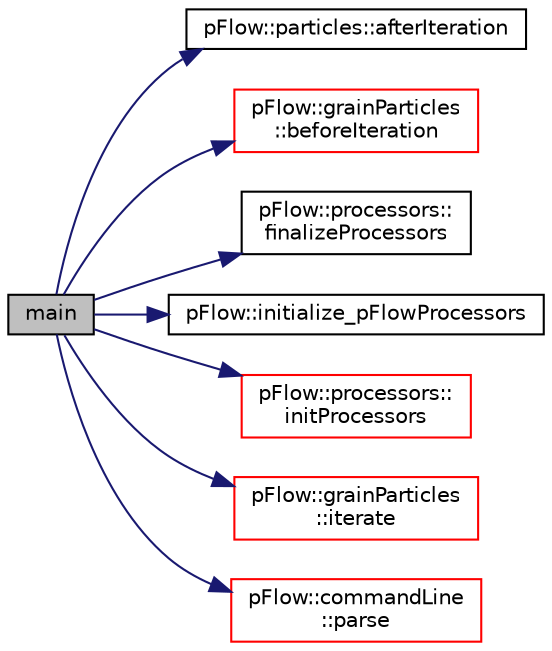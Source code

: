 digraph "main"
{
 // LATEX_PDF_SIZE
  edge [fontname="Helvetica",fontsize="10",labelfontname="Helvetica",labelfontsize="10"];
  node [fontname="Helvetica",fontsize="10",shape=record];
  rankdir="LR";
  Node1 [label="main",height=0.2,width=0.4,color="black", fillcolor="grey75", style="filled", fontcolor="black",tooltip="DEM solver for simulating granular flow of cohesion-less particles."];
  Node1 -> Node2 [color="midnightblue",fontsize="10",style="solid",fontname="Helvetica"];
  Node2 [label="pFlow::particles::afterIteration",height=0.2,width=0.4,color="black", fillcolor="white", style="filled",URL="$classpFlow_1_1particles.html#a5ab4b6c611c3256e54f51bbfc484d58e",tooltip="This is called in time loop, after iterate."];
  Node1 -> Node3 [color="midnightblue",fontsize="10",style="solid",fontname="Helvetica"];
  Node3 [label="pFlow::grainParticles\l::beforeIteration",height=0.2,width=0.4,color="red", fillcolor="white", style="filled",URL="$classpFlow_1_1grainParticles.html#ada71b97666fe3f66b31690bf12633c32",tooltip="before iteration step"];
  Node1 -> Node5 [color="midnightblue",fontsize="10",style="solid",fontname="Helvetica"];
  Node5 [label="pFlow::processors::\lfinalizeProcessors",height=0.2,width=0.4,color="black", fillcolor="white", style="filled",URL="$classpFlow_1_1processors.html#af07b65f79644dae88cfa7a956f6c0fca",tooltip="Finalize MPI processors."];
  Node1 -> Node6 [color="midnightblue",fontsize="10",style="solid",fontname="Helvetica"];
  Node6 [label="pFlow::initialize_pFlowProcessors",height=0.2,width=0.4,color="black", fillcolor="white", style="filled",URL="$namespacepFlow.html#a56ba5dd1e49ff3384363db392fb1c770",tooltip=" "];
  Node1 -> Node7 [color="midnightblue",fontsize="10",style="solid",fontname="Helvetica"];
  Node7 [label="pFlow::processors::\linitProcessors",height=0.2,width=0.4,color="red", fillcolor="white", style="filled",URL="$classpFlow_1_1processors.html#af906dbdefab1fa8e20574cfe3624a1b6",tooltip="Initialize MPI processors."];
  Node1 -> Node20 [color="midnightblue",fontsize="10",style="solid",fontname="Helvetica"];
  Node20 [label="pFlow::grainParticles\l::iterate",height=0.2,width=0.4,color="red", fillcolor="white", style="filled",URL="$classpFlow_1_1grainParticles.html#afa767bddda52eb71cea18f755e17d559",tooltip="iterate particles"];
  Node1 -> Node25 [color="midnightblue",fontsize="10",style="solid",fontname="Helvetica"];
  Node25 [label="pFlow::commandLine\l::parse",height=0.2,width=0.4,color="red", fillcolor="white", style="filled",URL="$classpFlow_1_1commandLine.html#af199716992f3f8bb51c89ddcca847062",tooltip=" "];
}

